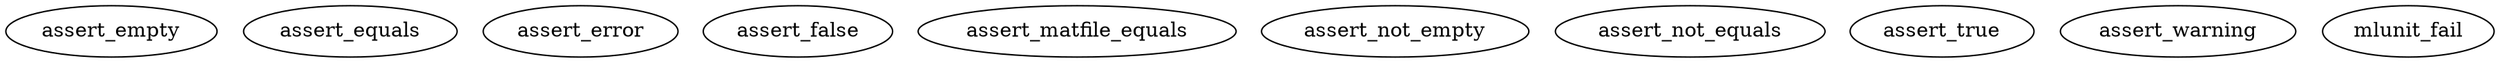 /* Created by mdot for Matlab */
digraph m2html {

  assert_empty [URL="assert_empty.html"];
  assert_equals [URL="assert_equals.html"];
  assert_error [URL="assert_error.html"];
  assert_false [URL="assert_false.html"];
  assert_matfile_equals [URL="assert_matfile_equals.html"];
  assert_not_empty [URL="assert_not_empty.html"];
  assert_not_equals [URL="assert_not_equals.html"];
  assert_true [URL="assert_true.html"];
  assert_warning [URL="assert_warning.html"];
  mlunit_fail [URL="mlunit_fail.html"];
}
